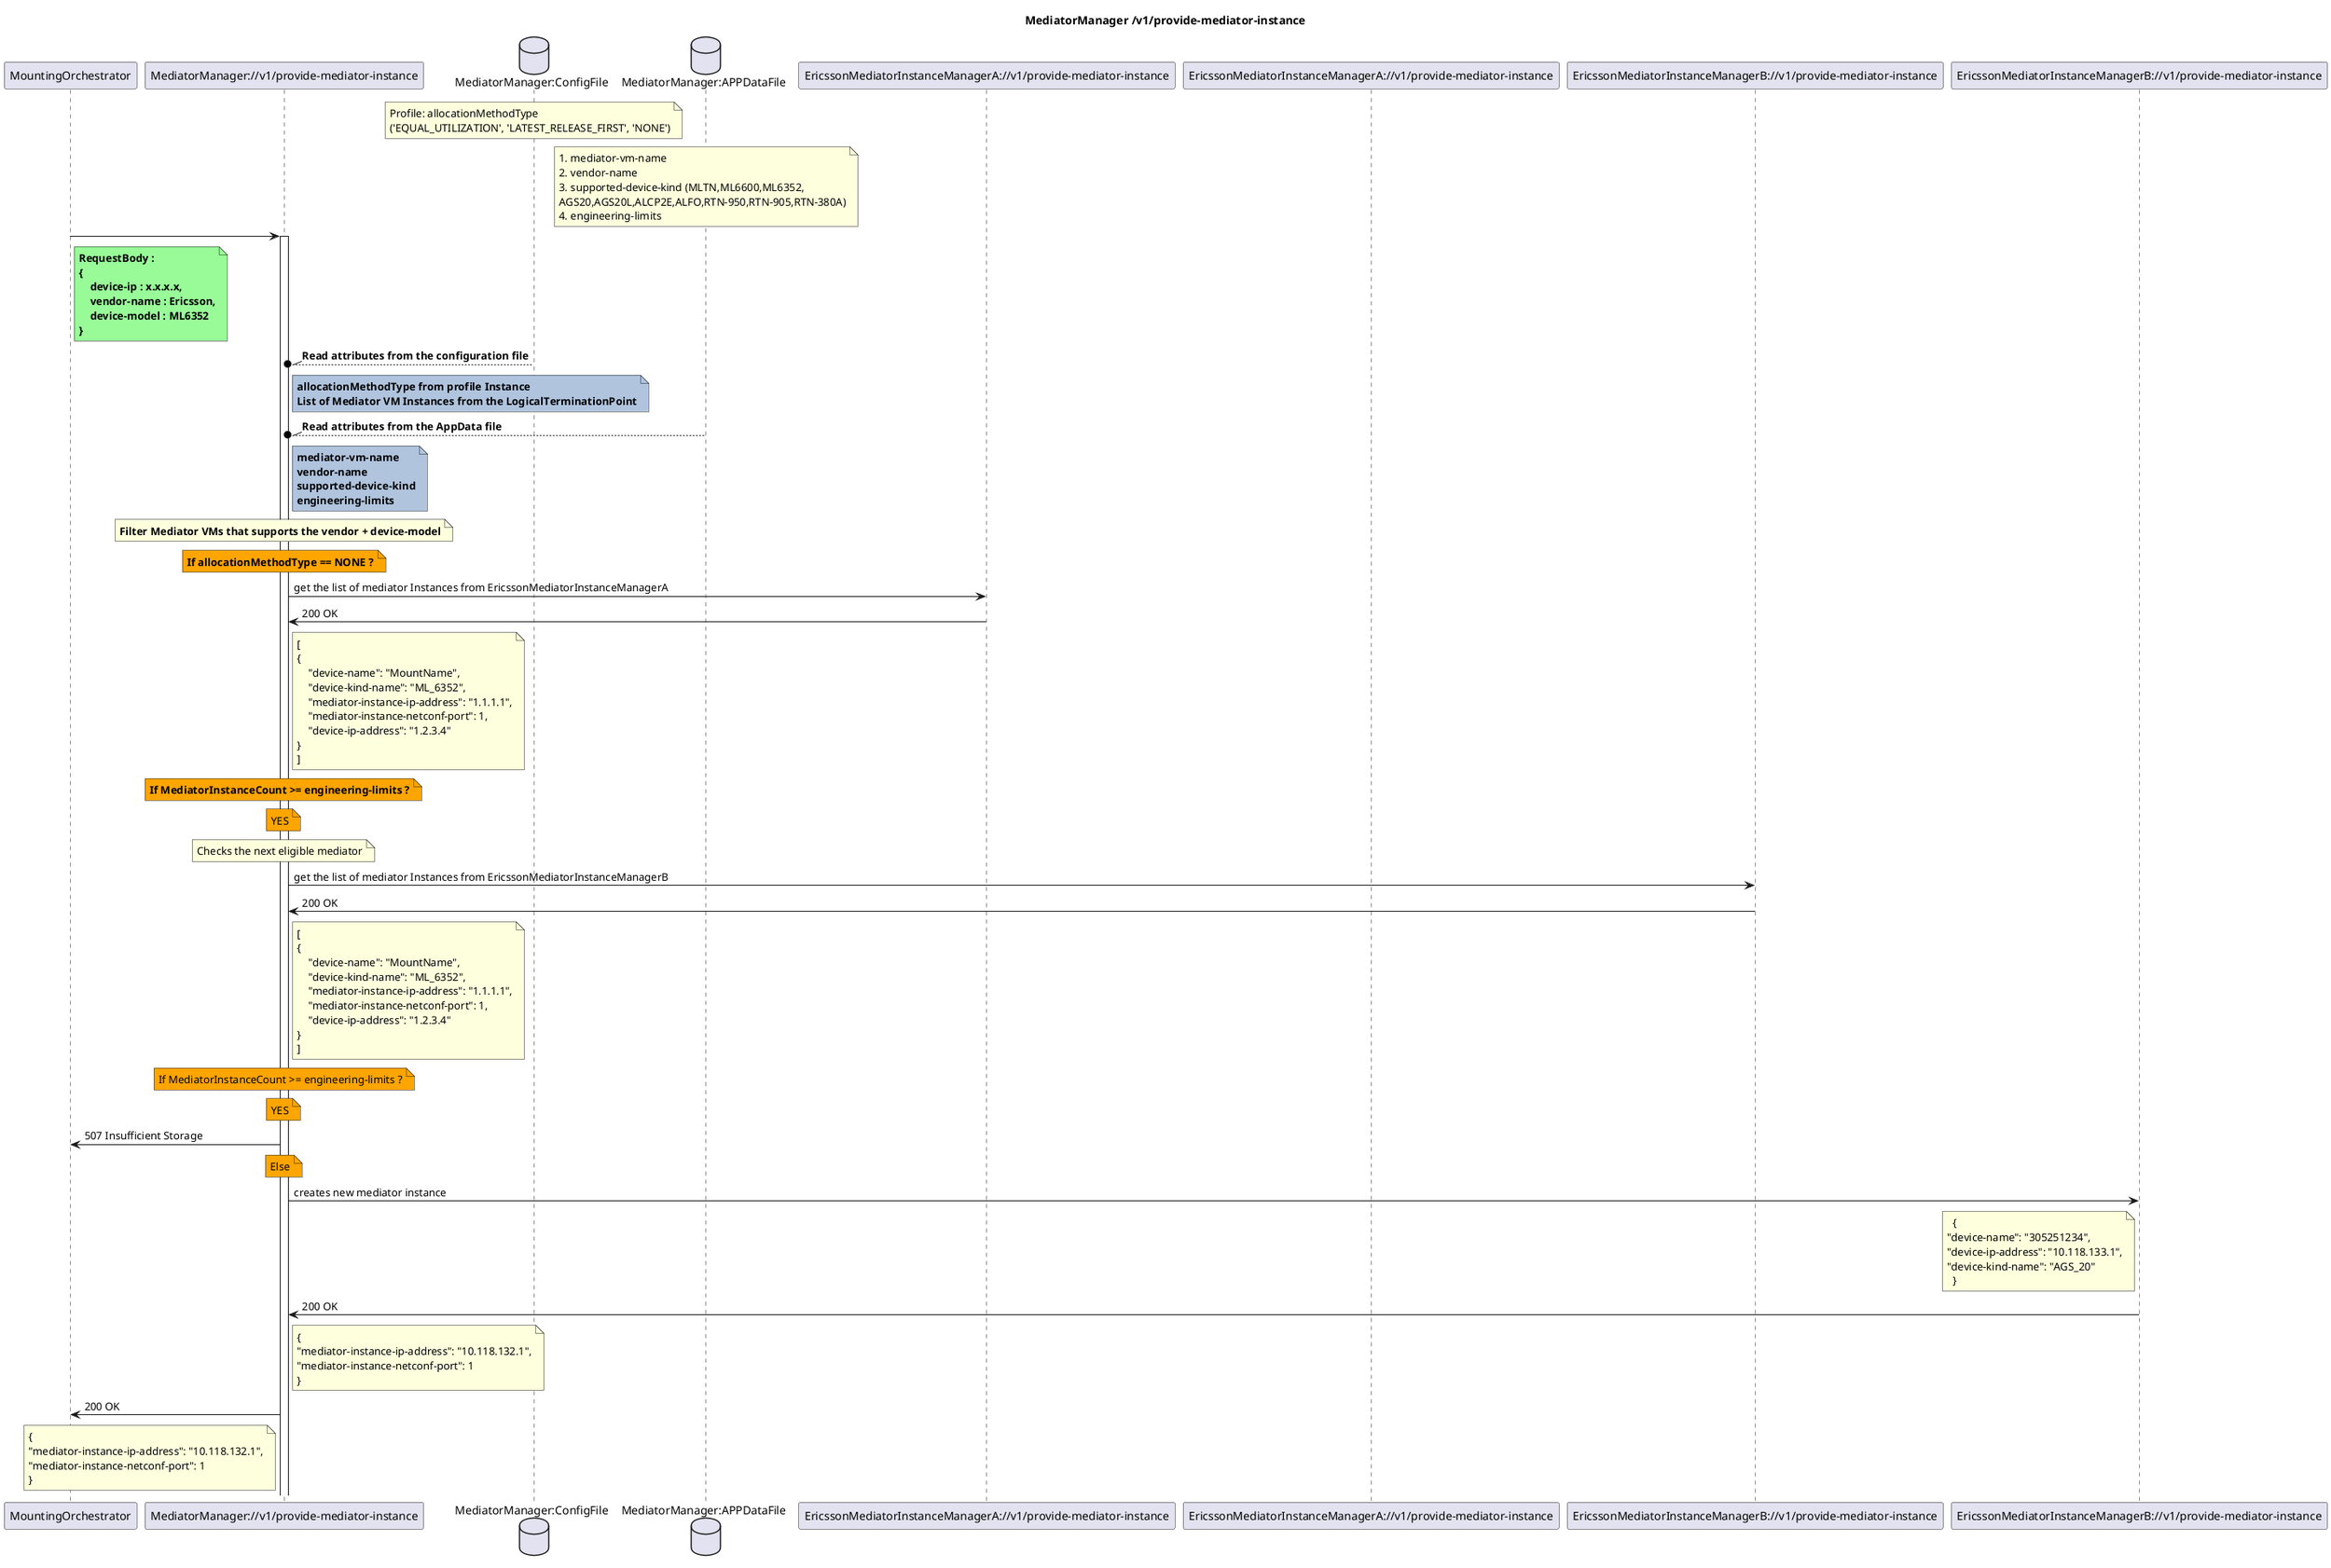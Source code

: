 @startuml MediatorManager
skinparam responseMessageBelowArrow true

title
MediatorManager /v1/provide-mediator-instance
end title

participant "MountingOrchestrator" as MO
participant "MediatorManager://v1/provide-mediator-instance" as MM
database "MediatorManager:ConfigFile" as Config
database "MediatorManager:APPDataFile" as AppData
participant "EricssonMediatorInstanceManagerA://v1/provide-mediator-instance" as MIMListA
participant "EricssonMediatorInstanceManagerA://v1/provide-mediator-instance" as MIMProvideA
participant "EricssonMediatorInstanceManagerB://v1/provide-mediator-instance" as MIMListB
participant "EricssonMediatorInstanceManagerB://v1/provide-mediator-instance" as MIMProvideB

note over Config
Profile: allocationMethodType 
('EQUAL_UTILIZATION', 'LATEST_RELEASE_FIRST', 'NONE')
end note

note over AppData
1. mediator-vm-name
2. vendor-name
3. supported-device-kind (MLTN,ML6600,ML6352,
AGS20,AGS20L,ALCP2E,ALFO,RTN-950,RTN-905,RTN-380A)
4. engineering-limits
end note

MO -> MM : 
note right MO #PaleGreen
    <b>RequestBody : 
    <b>{
    <b>    device-ip : x.x.x.x,
    <b>    vendor-name : Ericsson,
    <b>    device-model : ML6352
    <b>}
  end note
activate MM

Config --\\o MM : <b>Read attributes from the configuration file
note right MM #LightSteelBlue
<b>allocationMethodType from profile Instance
<b>List of Mediator VM Instances from the LogicalTerminationPoint
end note

AppData --\\o MM : <b>Read attributes from the AppData file
note right MM #LightSteelBlue
<b>mediator-vm-name
<b>vendor-name
<b>supported-device-kind
<b>engineering-limits
end note

 
note over MM 
<b>Filter Mediator VMs that supports the vendor + device-model
end note
note over MM #orange
<b>If allocationMethodType == NONE ?
end note

MM -> MIMListA : get the list of mediator Instances from EricssonMediatorInstanceManagerA
MIMListA -> MM: 200 OK
  note right MM
    [
    {
        "device-name": "MountName",
        "device-kind-name": "ML_6352",
        "mediator-instance-ip-address": "1.1.1.1",
        "mediator-instance-netconf-port": 1,
        "device-ip-address": "1.2.3.4"
    }
    ]
  end note
  note over MM #orange
    <b>If MediatorInstanceCount >= engineering-limits ?
  end note
  note over MM #orange
    YES
  end note
  note over MM
    Checks the next eligible mediator
  end note

MM -> MIMListB : get the list of mediator Instances from EricssonMediatorInstanceManagerB
MIMListB -> MM : 200 OK
  note right MM
    [
    {
        "device-name": "MountName",
        "device-kind-name": "ML_6352",
        "mediator-instance-ip-address": "1.1.1.1",
        "mediator-instance-netconf-port": 1,
        "device-ip-address": "1.2.3.4"
    }
    ]
  end note
  note over MM #orange
    If MediatorInstanceCount >= engineering-limits ?
  end note
  note over MM #orange
    YES
  end note

MM -> MO : 507 Insufficient Storage
 
note over MM #orange
Else
end note

MM -> MIMProvideB : creates new mediator instance
  note left MIMProvideB
    {
  "device-name": "305251234",
  "device-ip-address": "10.118.133.1",
  "device-kind-name": "AGS_20"
    }
  end note

MIMProvideB ->  MM : 200 OK
    note right MM
    {
    "mediator-instance-ip-address": "10.118.132.1",
    "mediator-instance-netconf-port": 1
    }
    end note

MM -> MO : 200 OK
    note left MM
    {
    "mediator-instance-ip-address": "10.118.132.1",
    "mediator-instance-netconf-port": 1
    }
    end note

@enduml